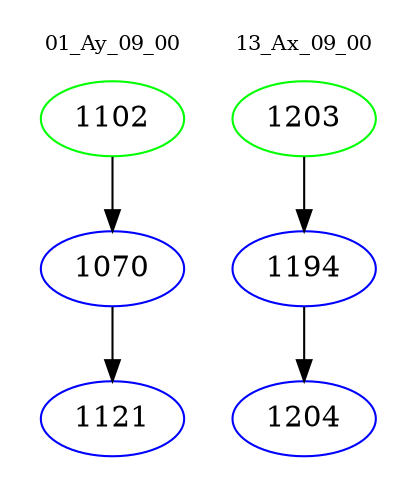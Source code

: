 digraph{
subgraph cluster_0 {
color = white
label = "01_Ay_09_00";
fontsize=10;
T0_1102 [label="1102", color="green"]
T0_1102 -> T0_1070 [color="black"]
T0_1070 [label="1070", color="blue"]
T0_1070 -> T0_1121 [color="black"]
T0_1121 [label="1121", color="blue"]
}
subgraph cluster_1 {
color = white
label = "13_Ax_09_00";
fontsize=10;
T1_1203 [label="1203", color="green"]
T1_1203 -> T1_1194 [color="black"]
T1_1194 [label="1194", color="blue"]
T1_1194 -> T1_1204 [color="black"]
T1_1204 [label="1204", color="blue"]
}
}
